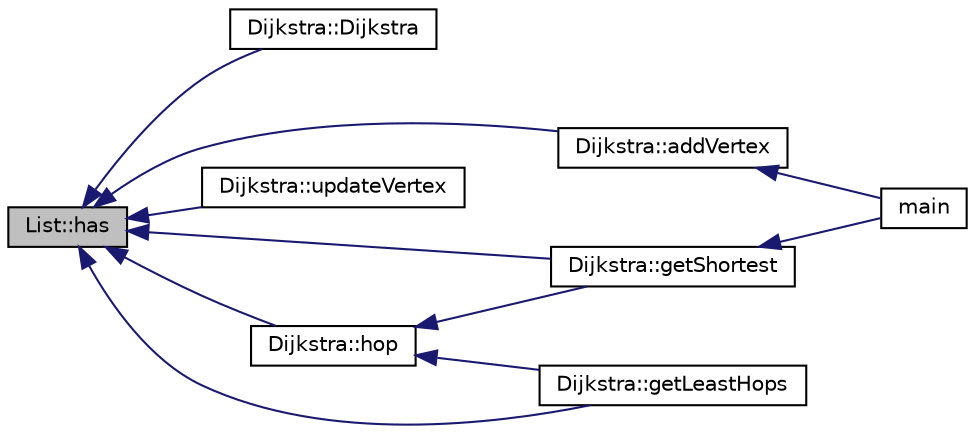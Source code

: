 digraph "List::has"
{
  edge [fontname="Helvetica",fontsize="10",labelfontname="Helvetica",labelfontsize="10"];
  node [fontname="Helvetica",fontsize="10",shape=record];
  rankdir="LR";
  Node1 [label="List::has",height=0.2,width=0.4,color="black", fillcolor="grey75", style="filled", fontcolor="black"];
  Node1 -> Node2 [dir="back",color="midnightblue",fontsize="10",style="solid",fontname="Helvetica"];
  Node2 [label="Dijkstra::Dijkstra",height=0.2,width=0.4,color="black", fillcolor="white", style="filled",URL="$class_dijkstra.html#a4801fe92d831b278afe52d4cf2737e11"];
  Node1 -> Node3 [dir="back",color="midnightblue",fontsize="10",style="solid",fontname="Helvetica"];
  Node3 [label="Dijkstra::addVertex",height=0.2,width=0.4,color="black", fillcolor="white", style="filled",URL="$class_dijkstra.html#a691d2d0786a2e5afd65e2e4a0098001c"];
  Node3 -> Node4 [dir="back",color="midnightblue",fontsize="10",style="solid",fontname="Helvetica"];
  Node4 [label="main",height=0.2,width=0.4,color="black", fillcolor="white", style="filled",URL="$_shortest_path_2_shortest_path_2main_8cpp.html#ac0f2228420376f4db7e1274f2b41667c"];
  Node1 -> Node5 [dir="back",color="midnightblue",fontsize="10",style="solid",fontname="Helvetica"];
  Node5 [label="Dijkstra::updateVertex",height=0.2,width=0.4,color="black", fillcolor="white", style="filled",URL="$class_dijkstra.html#a557103eb938f891cbd097eadccfb4a1e"];
  Node1 -> Node6 [dir="back",color="midnightblue",fontsize="10",style="solid",fontname="Helvetica"];
  Node6 [label="Dijkstra::getShortest",height=0.2,width=0.4,color="black", fillcolor="white", style="filled",URL="$class_dijkstra.html#a0c3e812aec28fe039078f121df8db504"];
  Node6 -> Node4 [dir="back",color="midnightblue",fontsize="10",style="solid",fontname="Helvetica"];
  Node1 -> Node7 [dir="back",color="midnightblue",fontsize="10",style="solid",fontname="Helvetica"];
  Node7 [label="Dijkstra::getLeastHops",height=0.2,width=0.4,color="black", fillcolor="white", style="filled",URL="$class_dijkstra.html#a5ec5a3d6e77d515aeeaec19f732578f3"];
  Node1 -> Node8 [dir="back",color="midnightblue",fontsize="10",style="solid",fontname="Helvetica"];
  Node8 [label="Dijkstra::hop",height=0.2,width=0.4,color="black", fillcolor="white", style="filled",URL="$class_dijkstra.html#ab25823d21e465e4d762c006bf4bb8da7"];
  Node8 -> Node6 [dir="back",color="midnightblue",fontsize="10",style="solid",fontname="Helvetica"];
  Node8 -> Node7 [dir="back",color="midnightblue",fontsize="10",style="solid",fontname="Helvetica"];
}
